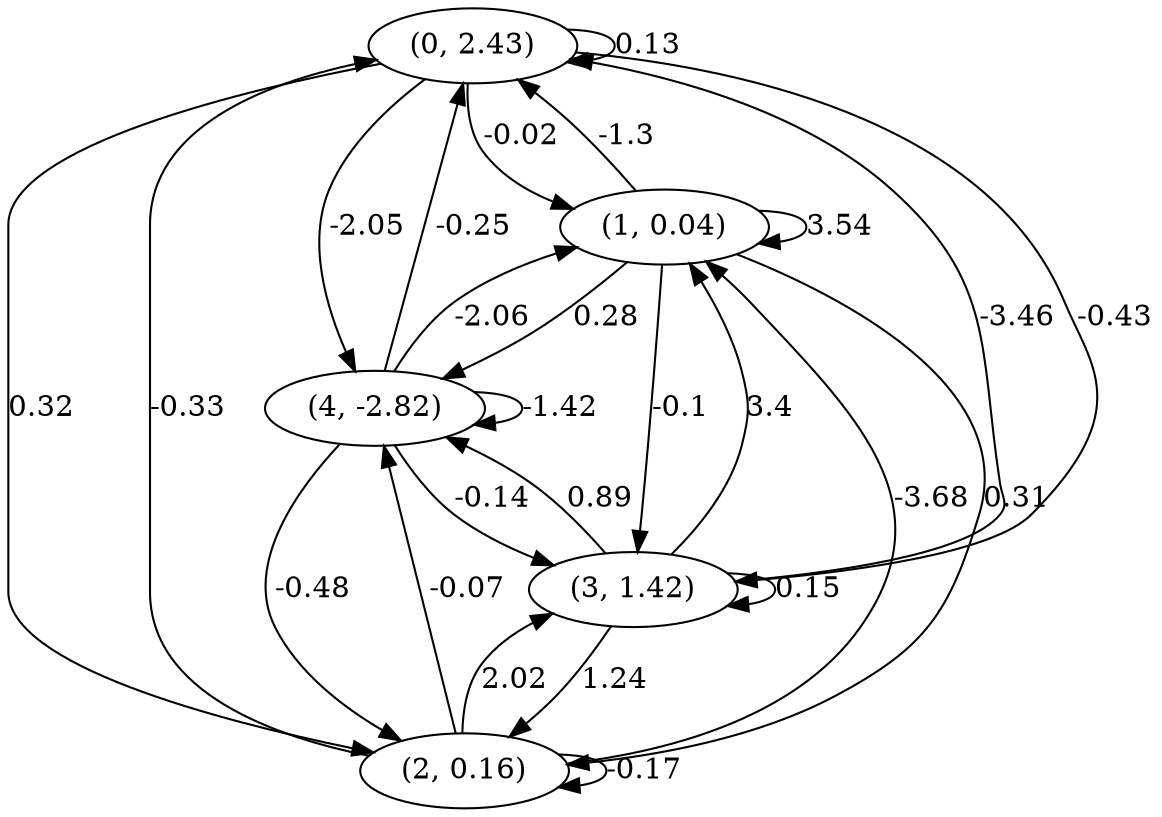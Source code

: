 digraph {
    0 [ label = "(0, 2.43)" ]
    1 [ label = "(1, 0.04)" ]
    2 [ label = "(2, 0.16)" ]
    3 [ label = "(3, 1.42)" ]
    4 [ label = "(4, -2.82)" ]
    0 -> 0 [ label = "0.13" ]
    1 -> 1 [ label = "3.54" ]
    2 -> 2 [ label = "-0.17" ]
    3 -> 3 [ label = "0.15" ]
    4 -> 4 [ label = "-1.42" ]
    1 -> 0 [ label = "-1.3" ]
    2 -> 0 [ label = "-0.33" ]
    3 -> 0 [ label = "-3.46" ]
    4 -> 0 [ label = "-0.25" ]
    0 -> 1 [ label = "-0.02" ]
    2 -> 1 [ label = "-3.68" ]
    3 -> 1 [ label = "3.4" ]
    4 -> 1 [ label = "-2.06" ]
    0 -> 2 [ label = "0.32" ]
    1 -> 2 [ label = "0.31" ]
    3 -> 2 [ label = "1.24" ]
    4 -> 2 [ label = "-0.48" ]
    0 -> 3 [ label = "-0.43" ]
    1 -> 3 [ label = "-0.1" ]
    2 -> 3 [ label = "2.02" ]
    4 -> 3 [ label = "-0.14" ]
    0 -> 4 [ label = "-2.05" ]
    1 -> 4 [ label = "0.28" ]
    2 -> 4 [ label = "-0.07" ]
    3 -> 4 [ label = "0.89" ]
}


